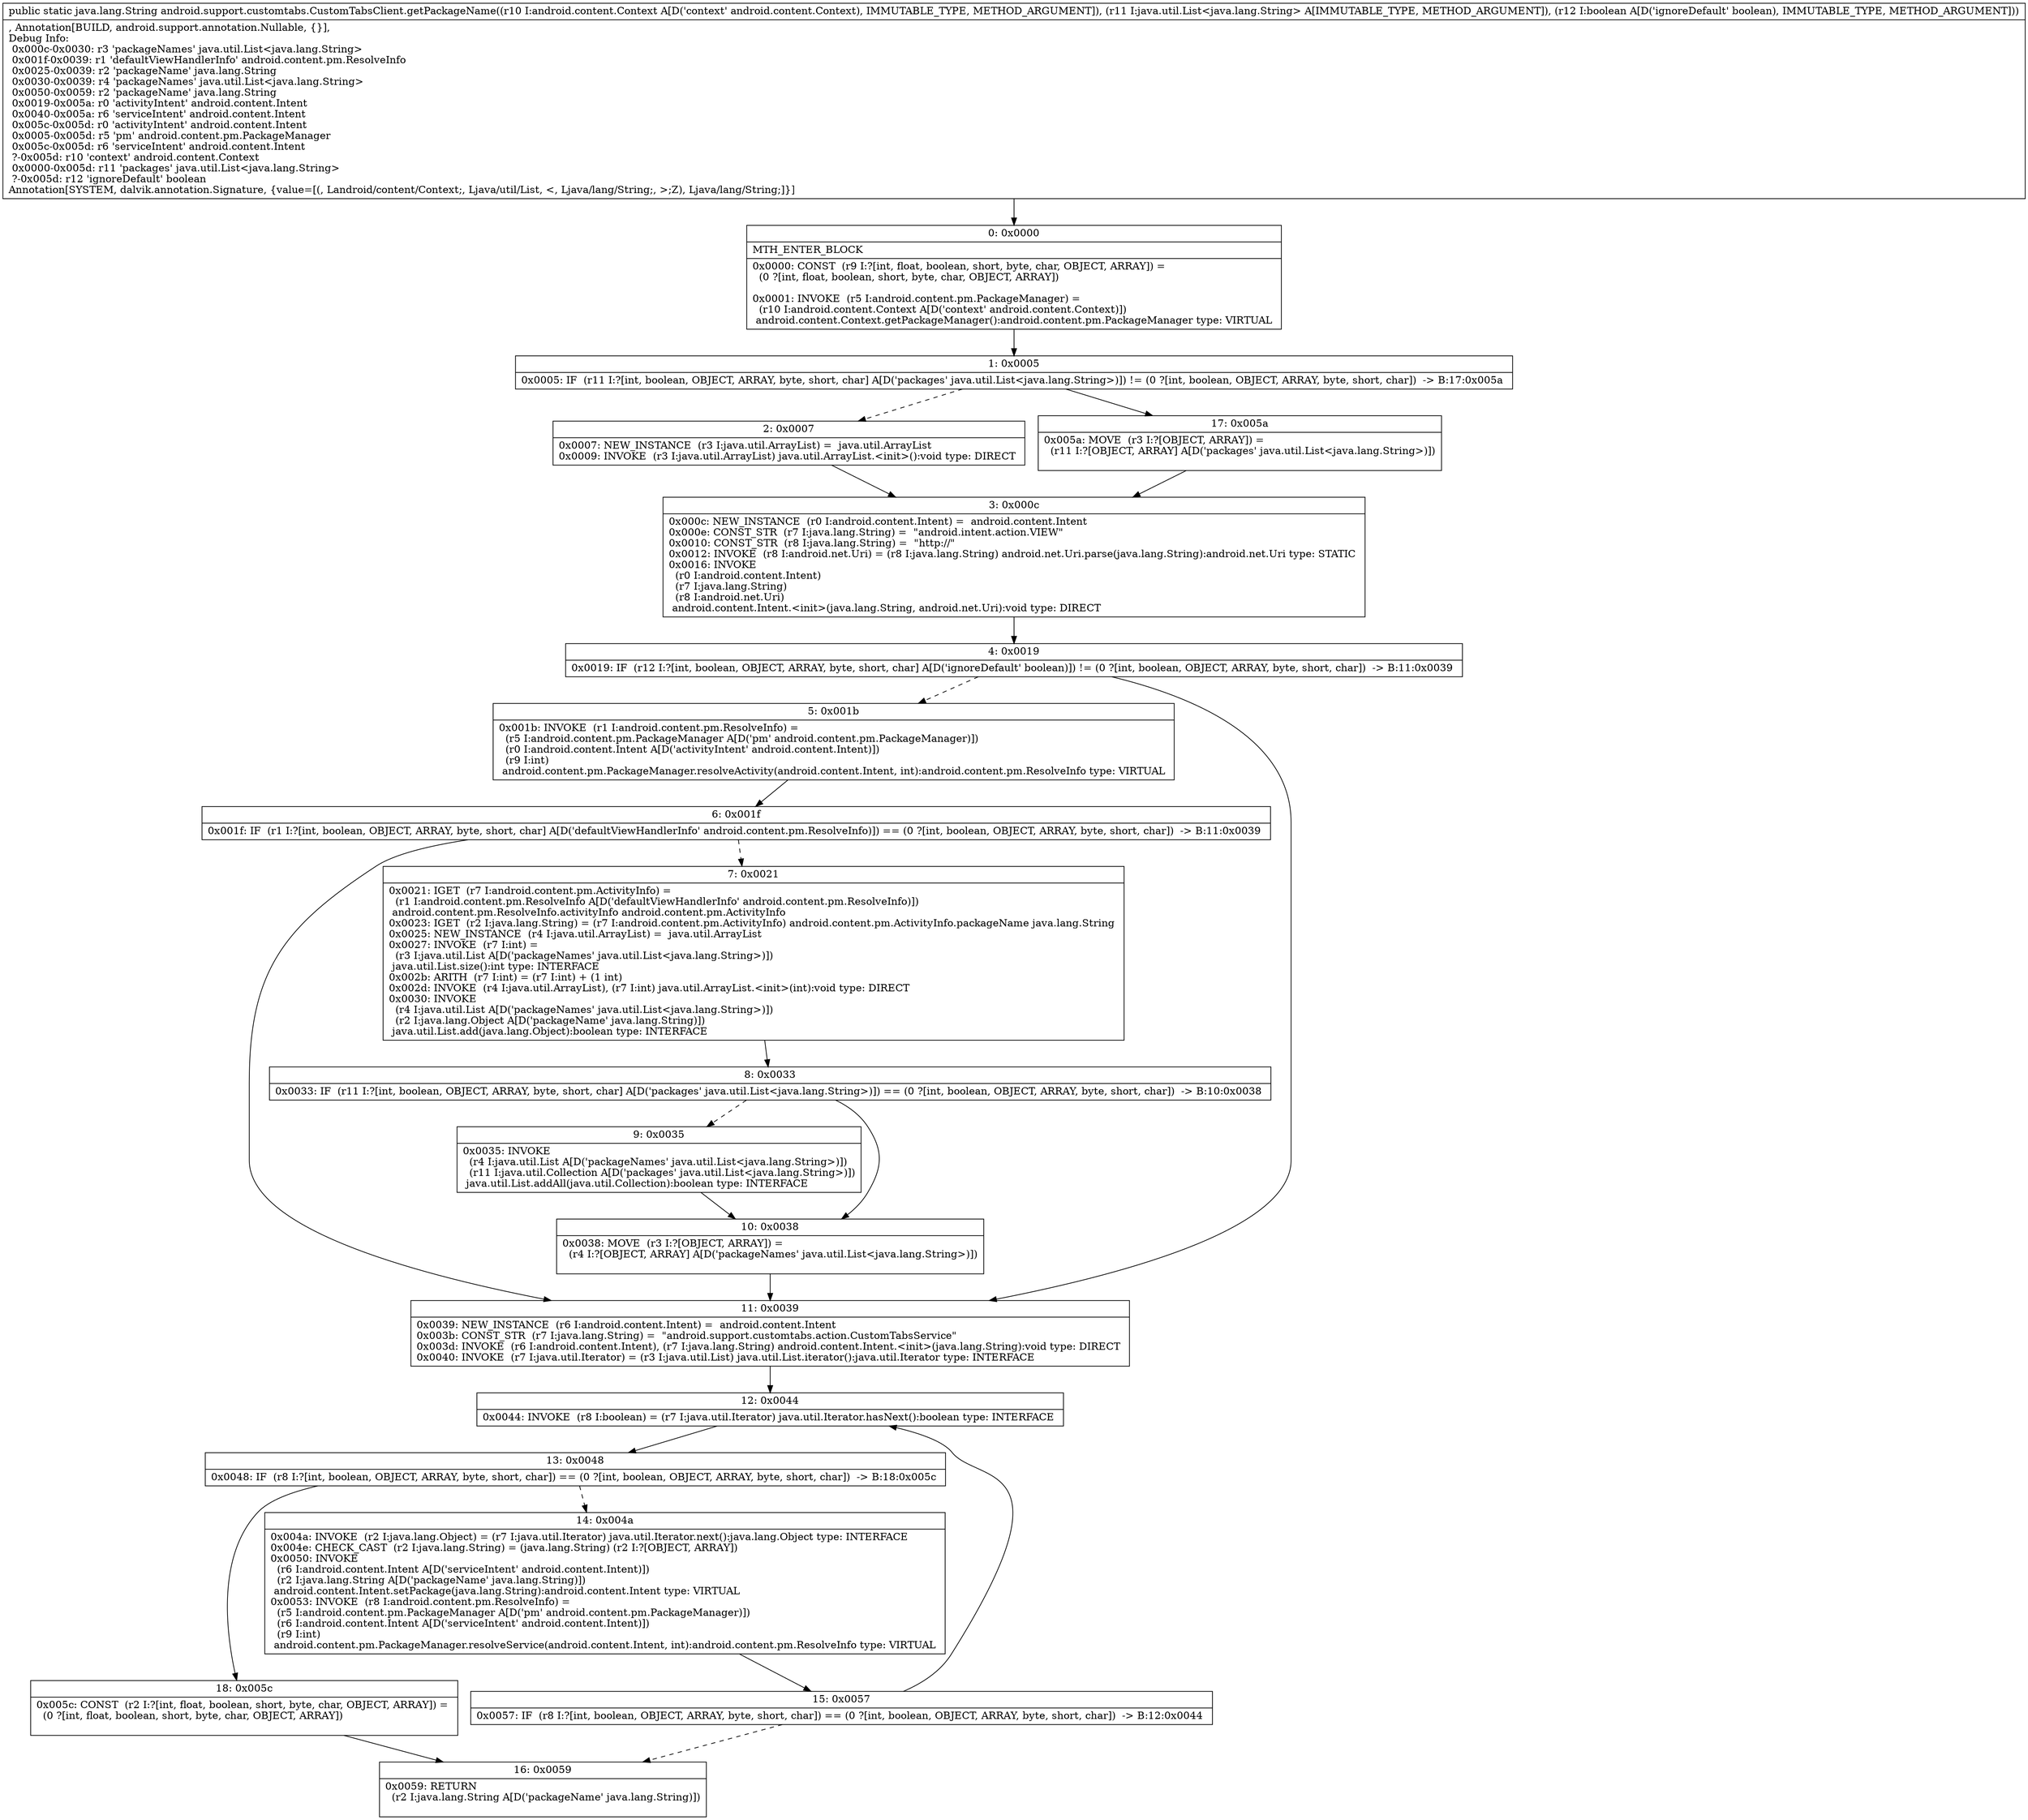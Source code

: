 digraph "CFG forandroid.support.customtabs.CustomTabsClient.getPackageName(Landroid\/content\/Context;Ljava\/util\/List;Z)Ljava\/lang\/String;" {
Node_0 [shape=record,label="{0\:\ 0x0000|MTH_ENTER_BLOCK\l|0x0000: CONST  (r9 I:?[int, float, boolean, short, byte, char, OBJECT, ARRAY]) = \l  (0 ?[int, float, boolean, short, byte, char, OBJECT, ARRAY])\l \l0x0001: INVOKE  (r5 I:android.content.pm.PackageManager) = \l  (r10 I:android.content.Context A[D('context' android.content.Context)])\l android.content.Context.getPackageManager():android.content.pm.PackageManager type: VIRTUAL \l}"];
Node_1 [shape=record,label="{1\:\ 0x0005|0x0005: IF  (r11 I:?[int, boolean, OBJECT, ARRAY, byte, short, char] A[D('packages' java.util.List\<java.lang.String\>)]) != (0 ?[int, boolean, OBJECT, ARRAY, byte, short, char])  \-\> B:17:0x005a \l}"];
Node_2 [shape=record,label="{2\:\ 0x0007|0x0007: NEW_INSTANCE  (r3 I:java.util.ArrayList) =  java.util.ArrayList \l0x0009: INVOKE  (r3 I:java.util.ArrayList) java.util.ArrayList.\<init\>():void type: DIRECT \l}"];
Node_3 [shape=record,label="{3\:\ 0x000c|0x000c: NEW_INSTANCE  (r0 I:android.content.Intent) =  android.content.Intent \l0x000e: CONST_STR  (r7 I:java.lang.String) =  \"android.intent.action.VIEW\" \l0x0010: CONST_STR  (r8 I:java.lang.String) =  \"http:\/\/\" \l0x0012: INVOKE  (r8 I:android.net.Uri) = (r8 I:java.lang.String) android.net.Uri.parse(java.lang.String):android.net.Uri type: STATIC \l0x0016: INVOKE  \l  (r0 I:android.content.Intent)\l  (r7 I:java.lang.String)\l  (r8 I:android.net.Uri)\l android.content.Intent.\<init\>(java.lang.String, android.net.Uri):void type: DIRECT \l}"];
Node_4 [shape=record,label="{4\:\ 0x0019|0x0019: IF  (r12 I:?[int, boolean, OBJECT, ARRAY, byte, short, char] A[D('ignoreDefault' boolean)]) != (0 ?[int, boolean, OBJECT, ARRAY, byte, short, char])  \-\> B:11:0x0039 \l}"];
Node_5 [shape=record,label="{5\:\ 0x001b|0x001b: INVOKE  (r1 I:android.content.pm.ResolveInfo) = \l  (r5 I:android.content.pm.PackageManager A[D('pm' android.content.pm.PackageManager)])\l  (r0 I:android.content.Intent A[D('activityIntent' android.content.Intent)])\l  (r9 I:int)\l android.content.pm.PackageManager.resolveActivity(android.content.Intent, int):android.content.pm.ResolveInfo type: VIRTUAL \l}"];
Node_6 [shape=record,label="{6\:\ 0x001f|0x001f: IF  (r1 I:?[int, boolean, OBJECT, ARRAY, byte, short, char] A[D('defaultViewHandlerInfo' android.content.pm.ResolveInfo)]) == (0 ?[int, boolean, OBJECT, ARRAY, byte, short, char])  \-\> B:11:0x0039 \l}"];
Node_7 [shape=record,label="{7\:\ 0x0021|0x0021: IGET  (r7 I:android.content.pm.ActivityInfo) = \l  (r1 I:android.content.pm.ResolveInfo A[D('defaultViewHandlerInfo' android.content.pm.ResolveInfo)])\l android.content.pm.ResolveInfo.activityInfo android.content.pm.ActivityInfo \l0x0023: IGET  (r2 I:java.lang.String) = (r7 I:android.content.pm.ActivityInfo) android.content.pm.ActivityInfo.packageName java.lang.String \l0x0025: NEW_INSTANCE  (r4 I:java.util.ArrayList) =  java.util.ArrayList \l0x0027: INVOKE  (r7 I:int) = \l  (r3 I:java.util.List A[D('packageNames' java.util.List\<java.lang.String\>)])\l java.util.List.size():int type: INTERFACE \l0x002b: ARITH  (r7 I:int) = (r7 I:int) + (1 int) \l0x002d: INVOKE  (r4 I:java.util.ArrayList), (r7 I:int) java.util.ArrayList.\<init\>(int):void type: DIRECT \l0x0030: INVOKE  \l  (r4 I:java.util.List A[D('packageNames' java.util.List\<java.lang.String\>)])\l  (r2 I:java.lang.Object A[D('packageName' java.lang.String)])\l java.util.List.add(java.lang.Object):boolean type: INTERFACE \l}"];
Node_8 [shape=record,label="{8\:\ 0x0033|0x0033: IF  (r11 I:?[int, boolean, OBJECT, ARRAY, byte, short, char] A[D('packages' java.util.List\<java.lang.String\>)]) == (0 ?[int, boolean, OBJECT, ARRAY, byte, short, char])  \-\> B:10:0x0038 \l}"];
Node_9 [shape=record,label="{9\:\ 0x0035|0x0035: INVOKE  \l  (r4 I:java.util.List A[D('packageNames' java.util.List\<java.lang.String\>)])\l  (r11 I:java.util.Collection A[D('packages' java.util.List\<java.lang.String\>)])\l java.util.List.addAll(java.util.Collection):boolean type: INTERFACE \l}"];
Node_10 [shape=record,label="{10\:\ 0x0038|0x0038: MOVE  (r3 I:?[OBJECT, ARRAY]) = \l  (r4 I:?[OBJECT, ARRAY] A[D('packageNames' java.util.List\<java.lang.String\>)])\l \l}"];
Node_11 [shape=record,label="{11\:\ 0x0039|0x0039: NEW_INSTANCE  (r6 I:android.content.Intent) =  android.content.Intent \l0x003b: CONST_STR  (r7 I:java.lang.String) =  \"android.support.customtabs.action.CustomTabsService\" \l0x003d: INVOKE  (r6 I:android.content.Intent), (r7 I:java.lang.String) android.content.Intent.\<init\>(java.lang.String):void type: DIRECT \l0x0040: INVOKE  (r7 I:java.util.Iterator) = (r3 I:java.util.List) java.util.List.iterator():java.util.Iterator type: INTERFACE \l}"];
Node_12 [shape=record,label="{12\:\ 0x0044|0x0044: INVOKE  (r8 I:boolean) = (r7 I:java.util.Iterator) java.util.Iterator.hasNext():boolean type: INTERFACE \l}"];
Node_13 [shape=record,label="{13\:\ 0x0048|0x0048: IF  (r8 I:?[int, boolean, OBJECT, ARRAY, byte, short, char]) == (0 ?[int, boolean, OBJECT, ARRAY, byte, short, char])  \-\> B:18:0x005c \l}"];
Node_14 [shape=record,label="{14\:\ 0x004a|0x004a: INVOKE  (r2 I:java.lang.Object) = (r7 I:java.util.Iterator) java.util.Iterator.next():java.lang.Object type: INTERFACE \l0x004e: CHECK_CAST  (r2 I:java.lang.String) = (java.lang.String) (r2 I:?[OBJECT, ARRAY]) \l0x0050: INVOKE  \l  (r6 I:android.content.Intent A[D('serviceIntent' android.content.Intent)])\l  (r2 I:java.lang.String A[D('packageName' java.lang.String)])\l android.content.Intent.setPackage(java.lang.String):android.content.Intent type: VIRTUAL \l0x0053: INVOKE  (r8 I:android.content.pm.ResolveInfo) = \l  (r5 I:android.content.pm.PackageManager A[D('pm' android.content.pm.PackageManager)])\l  (r6 I:android.content.Intent A[D('serviceIntent' android.content.Intent)])\l  (r9 I:int)\l android.content.pm.PackageManager.resolveService(android.content.Intent, int):android.content.pm.ResolveInfo type: VIRTUAL \l}"];
Node_15 [shape=record,label="{15\:\ 0x0057|0x0057: IF  (r8 I:?[int, boolean, OBJECT, ARRAY, byte, short, char]) == (0 ?[int, boolean, OBJECT, ARRAY, byte, short, char])  \-\> B:12:0x0044 \l}"];
Node_16 [shape=record,label="{16\:\ 0x0059|0x0059: RETURN  \l  (r2 I:java.lang.String A[D('packageName' java.lang.String)])\l \l}"];
Node_17 [shape=record,label="{17\:\ 0x005a|0x005a: MOVE  (r3 I:?[OBJECT, ARRAY]) = \l  (r11 I:?[OBJECT, ARRAY] A[D('packages' java.util.List\<java.lang.String\>)])\l \l}"];
Node_18 [shape=record,label="{18\:\ 0x005c|0x005c: CONST  (r2 I:?[int, float, boolean, short, byte, char, OBJECT, ARRAY]) = \l  (0 ?[int, float, boolean, short, byte, char, OBJECT, ARRAY])\l \l}"];
MethodNode[shape=record,label="{public static java.lang.String android.support.customtabs.CustomTabsClient.getPackageName((r10 I:android.content.Context A[D('context' android.content.Context), IMMUTABLE_TYPE, METHOD_ARGUMENT]), (r11 I:java.util.List\<java.lang.String\> A[IMMUTABLE_TYPE, METHOD_ARGUMENT]), (r12 I:boolean A[D('ignoreDefault' boolean), IMMUTABLE_TYPE, METHOD_ARGUMENT]))  | , Annotation[BUILD, android.support.annotation.Nullable, \{\}], \lDebug Info:\l  0x000c\-0x0030: r3 'packageNames' java.util.List\<java.lang.String\>\l  0x001f\-0x0039: r1 'defaultViewHandlerInfo' android.content.pm.ResolveInfo\l  0x0025\-0x0039: r2 'packageName' java.lang.String\l  0x0030\-0x0039: r4 'packageNames' java.util.List\<java.lang.String\>\l  0x0050\-0x0059: r2 'packageName' java.lang.String\l  0x0019\-0x005a: r0 'activityIntent' android.content.Intent\l  0x0040\-0x005a: r6 'serviceIntent' android.content.Intent\l  0x005c\-0x005d: r0 'activityIntent' android.content.Intent\l  0x0005\-0x005d: r5 'pm' android.content.pm.PackageManager\l  0x005c\-0x005d: r6 'serviceIntent' android.content.Intent\l  ?\-0x005d: r10 'context' android.content.Context\l  0x0000\-0x005d: r11 'packages' java.util.List\<java.lang.String\>\l  ?\-0x005d: r12 'ignoreDefault' boolean\lAnnotation[SYSTEM, dalvik.annotation.Signature, \{value=[(, Landroid\/content\/Context;, Ljava\/util\/List, \<, Ljava\/lang\/String;, \>;Z), Ljava\/lang\/String;]\}]\l}"];
MethodNode -> Node_0;
Node_0 -> Node_1;
Node_1 -> Node_2[style=dashed];
Node_1 -> Node_17;
Node_2 -> Node_3;
Node_3 -> Node_4;
Node_4 -> Node_5[style=dashed];
Node_4 -> Node_11;
Node_5 -> Node_6;
Node_6 -> Node_7[style=dashed];
Node_6 -> Node_11;
Node_7 -> Node_8;
Node_8 -> Node_9[style=dashed];
Node_8 -> Node_10;
Node_9 -> Node_10;
Node_10 -> Node_11;
Node_11 -> Node_12;
Node_12 -> Node_13;
Node_13 -> Node_14[style=dashed];
Node_13 -> Node_18;
Node_14 -> Node_15;
Node_15 -> Node_12;
Node_15 -> Node_16[style=dashed];
Node_17 -> Node_3;
Node_18 -> Node_16;
}

